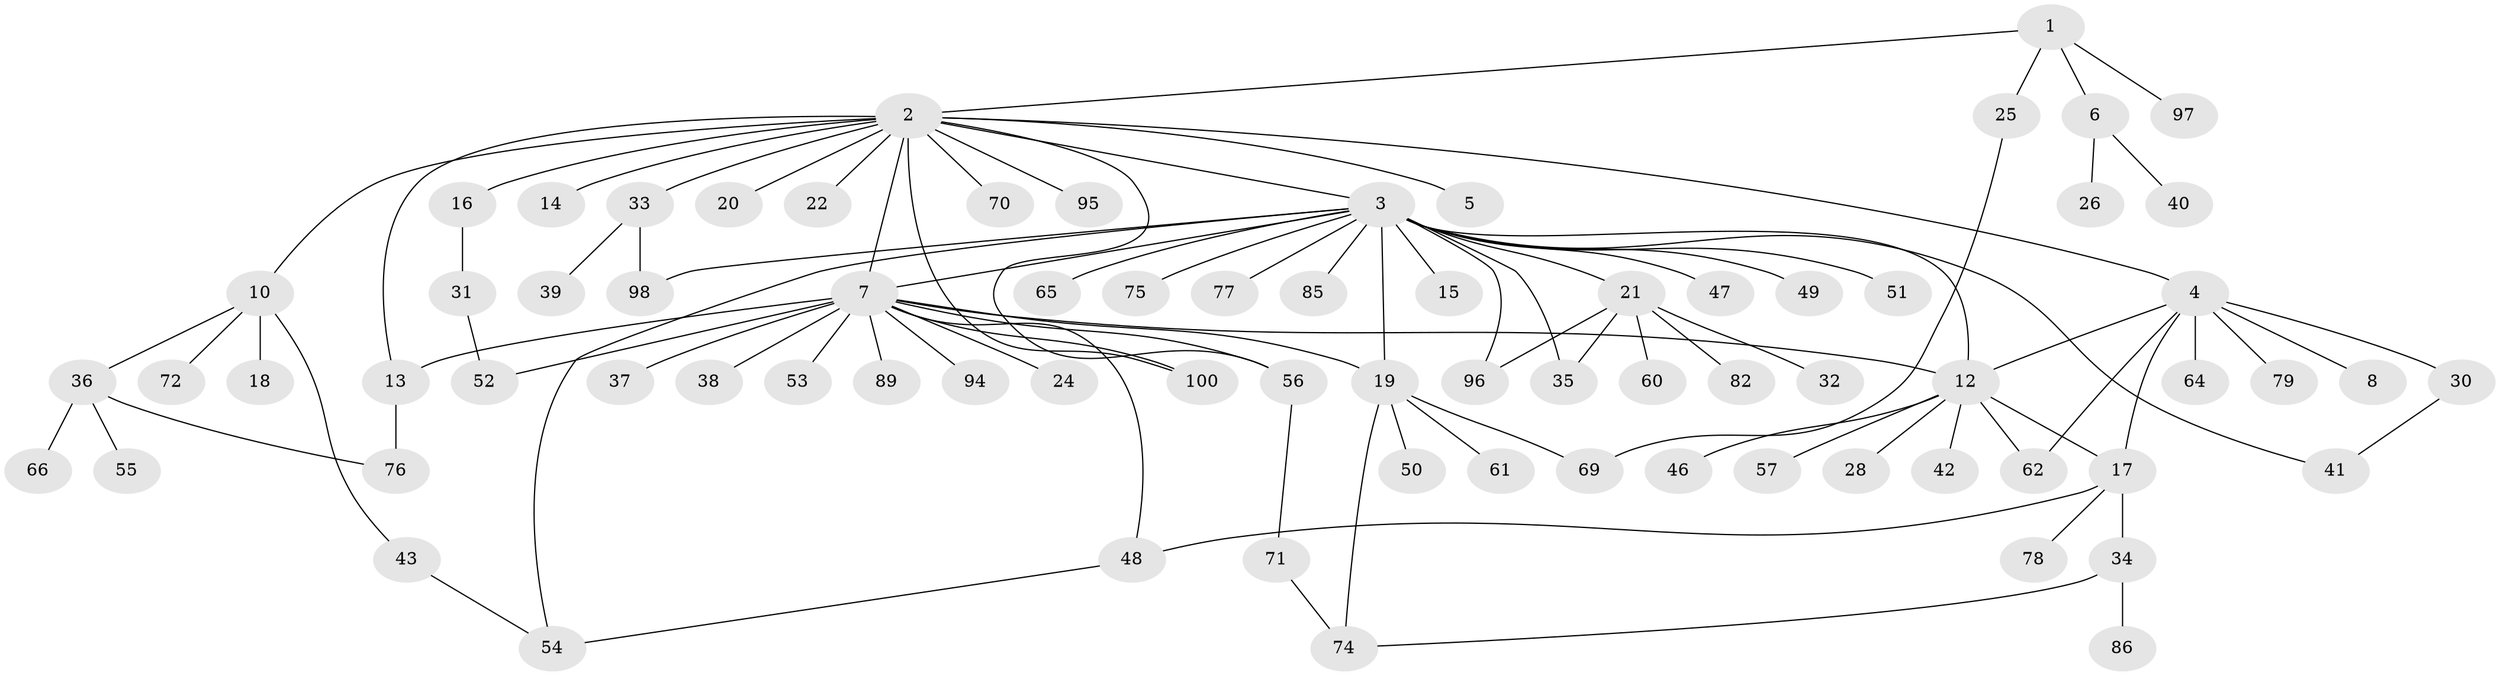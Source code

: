 // original degree distribution, {4: 0.07, 16: 0.01, 9: 0.02, 1: 0.49, 3: 0.11, 14: 0.01, 11: 0.01, 5: 0.02, 2: 0.24, 7: 0.01, 6: 0.01}
// Generated by graph-tools (version 1.1) at 2025/11/02/21/25 10:11:09]
// undirected, 76 vertices, 96 edges
graph export_dot {
graph [start="1"]
  node [color=gray90,style=filled];
  1 [super="+91"];
  2 [super="+11"];
  3 [super="+9"];
  4 [super="+29"];
  5;
  6;
  7 [super="+81"];
  8;
  10;
  12 [super="+27"];
  13 [super="+63"];
  14;
  15;
  16 [super="+58"];
  17 [super="+68"];
  18;
  19 [super="+44"];
  20;
  21 [super="+23"];
  22;
  24;
  25;
  26;
  28;
  30;
  31 [super="+90"];
  32 [super="+67"];
  33 [super="+84"];
  34 [super="+92"];
  35;
  36 [super="+45"];
  37;
  38;
  39;
  40;
  41;
  42;
  43 [super="+59"];
  46;
  47;
  48 [super="+73"];
  49;
  50;
  51;
  52;
  53 [super="+88"];
  54;
  55;
  56 [super="+99"];
  57;
  60;
  61;
  62 [super="+93"];
  64;
  65;
  66;
  69 [super="+83"];
  70;
  71 [super="+80"];
  72;
  74;
  75;
  76;
  77;
  78;
  79;
  82;
  85 [super="+87"];
  86;
  89;
  94;
  95;
  96;
  97;
  98;
  100;
  1 -- 2;
  1 -- 6;
  1 -- 25;
  1 -- 97;
  2 -- 3;
  2 -- 4;
  2 -- 5;
  2 -- 7;
  2 -- 10;
  2 -- 14;
  2 -- 16;
  2 -- 20;
  2 -- 22;
  2 -- 33;
  2 -- 56;
  2 -- 70;
  2 -- 95;
  2 -- 100;
  2 -- 13;
  3 -- 7;
  3 -- 19;
  3 -- 35;
  3 -- 47;
  3 -- 75;
  3 -- 77;
  3 -- 98;
  3 -- 96;
  3 -- 65;
  3 -- 41;
  3 -- 12;
  3 -- 15;
  3 -- 49;
  3 -- 51;
  3 -- 21;
  3 -- 54;
  3 -- 85;
  4 -- 8;
  4 -- 12;
  4 -- 30;
  4 -- 64;
  4 -- 79;
  4 -- 62;
  4 -- 17;
  6 -- 26;
  6 -- 40;
  7 -- 12;
  7 -- 13;
  7 -- 24;
  7 -- 37;
  7 -- 38;
  7 -- 48;
  7 -- 52;
  7 -- 53;
  7 -- 89;
  7 -- 94;
  7 -- 100;
  7 -- 19;
  7 -- 56;
  10 -- 18;
  10 -- 36;
  10 -- 43;
  10 -- 72;
  12 -- 17;
  12 -- 28;
  12 -- 62;
  12 -- 57;
  12 -- 42;
  12 -- 46;
  13 -- 76;
  16 -- 31;
  17 -- 34;
  17 -- 78;
  17 -- 48;
  19 -- 50;
  19 -- 61;
  19 -- 74;
  19 -- 69;
  21 -- 35;
  21 -- 60;
  21 -- 82;
  21 -- 96;
  21 -- 32;
  25 -- 69;
  30 -- 41;
  31 -- 52;
  33 -- 39;
  33 -- 98;
  34 -- 74;
  34 -- 86;
  36 -- 66;
  36 -- 55;
  36 -- 76;
  43 -- 54;
  48 -- 54;
  56 -- 71;
  71 -- 74;
}
